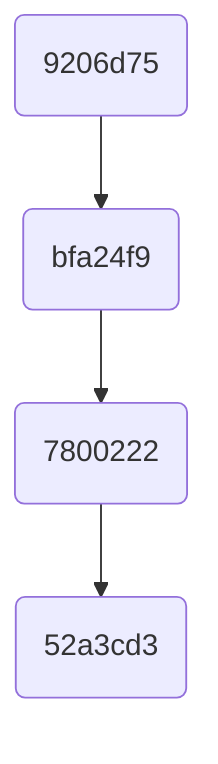 graph TD;
    52a3cd3(52a3cd3);
    7800222 --> 52a3cd3;
    7800222(7800222);
    bfa24f9 --> 7800222;
    bfa24f9(bfa24f9);
    9206d75 --> bfa24f9;
    9206d75(9206d75);